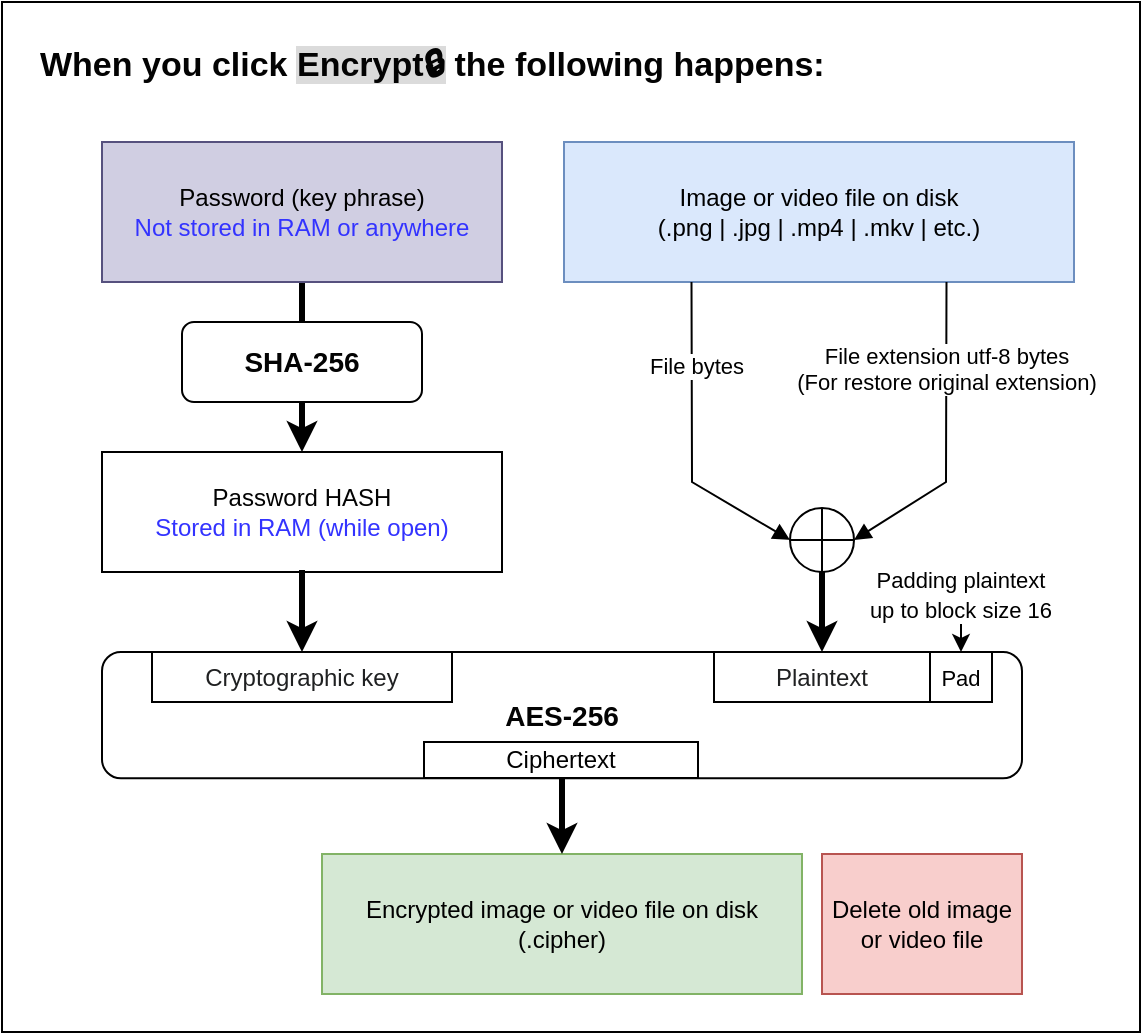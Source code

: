 <mxfile version="20.2.0" type="google"><diagram id="9OpeaMahYbfhMnu0aL5a" name="Page-1"><mxGraphModel grid="0" page="0" gridSize="10" guides="1" tooltips="1" connect="1" arrows="1" fold="1" pageScale="1" pageWidth="850" pageHeight="1100" background="none" math="0" shadow="0"><root><mxCell id="0"/><mxCell id="1" parent="0"/><mxCell id="jl2FB2qMPM-LhbWf8yc4-7" value="" style="rounded=0;whiteSpace=wrap;html=1;" vertex="1" parent="1"><mxGeometry x="190" y="30" width="569" height="515" as="geometry"/></mxCell><mxCell id="jl2FB2qMPM-LhbWf8yc4-10" value="&lt;font color=&quot;#000000&quot;&gt;Image or video file on disk&lt;br&gt;(.png | .jpg | .mp4 | .mkv | etc.)&lt;br&gt;&lt;/font&gt;" style="rounded=0;whiteSpace=wrap;html=1;fillColor=#dae8fc;strokeColor=#6c8ebf;" vertex="1" parent="1"><mxGeometry x="471" y="100" width="255" height="70" as="geometry"/></mxCell><mxCell id="jl2FB2qMPM-LhbWf8yc4-17" value="" style="endArrow=classic;html=1;rounded=0;fontColor=#030303;strokeColor=#000000;exitX=0.5;exitY=1;exitDx=0;exitDy=0;strokeWidth=3;" edge="1" parent="1" target="jl2FB2qMPM-LhbWf8yc4-14"><mxGeometry width="50" height="50" relative="1" as="geometry"><mxPoint x="340" y="168" as="sourcePoint"/><mxPoint x="500" y="280" as="targetPoint"/></mxGeometry></mxCell><mxCell id="jl2FB2qMPM-LhbWf8yc4-13" value="&lt;font color=&quot;#030303&quot; style=&quot;font-size: 14px;&quot;&gt;&lt;b style=&quot;font-size: 14px;&quot;&gt;SHA-256&lt;/b&gt;&lt;/font&gt;" style="rounded=1;whiteSpace=wrap;html=1;fontColor=#8F8F8F;fontSize=14;" vertex="1" parent="1"><mxGeometry x="280" y="190" width="120" height="40" as="geometry"/></mxCell><mxCell id="jl2FB2qMPM-LhbWf8yc4-19" value="" style="group" connectable="0" vertex="1" parent="1"><mxGeometry x="220" y="255" width="240" height="60" as="geometry"/></mxCell><mxCell id="jl2FB2qMPM-LhbWf8yc4-14" value="Password HASH&lt;br&gt;&lt;span style=&quot;color: rgb(51, 51, 255);&quot;&gt;Stored in RAM (while open)&lt;/span&gt;" style="rounded=0;whiteSpace=wrap;html=1;fontColor=#030303;" vertex="1" parent="jl2FB2qMPM-LhbWf8yc4-19"><mxGeometry x="20" width="200" height="60" as="geometry"/></mxCell><mxCell id="jl2FB2qMPM-LhbWf8yc4-20" value="" style="endArrow=classic;html=1;rounded=0;fontColor=#030303;strokeColor=#000000;strokeWidth=3;exitX=0;exitY=0.5;exitDx=0;exitDy=0;entryX=0.5;entryY=0;entryDx=0;entryDy=0;startArrow=none;exitPerimeter=0;" edge="1" parent="1" source="25SzWzGhJZr7yEqp-sBK-1" target="jl2FB2qMPM-LhbWf8yc4-24"><mxGeometry width="50" height="50" relative="1" as="geometry"><mxPoint x="450" y="330" as="sourcePoint"/><mxPoint x="500" y="280" as="targetPoint"/></mxGeometry></mxCell><mxCell id="jl2FB2qMPM-LhbWf8yc4-21" value="" style="endArrow=classic;html=1;rounded=0;fontColor=#030303;strokeColor=#000000;strokeWidth=3;exitX=0.5;exitY=1;exitDx=0;exitDy=0;entryX=0.5;entryY=0;entryDx=0;entryDy=0;" edge="1" parent="1" target="jl2FB2qMPM-LhbWf8yc4-22"><mxGeometry width="50" height="50" relative="1" as="geometry"><mxPoint x="340" y="314" as="sourcePoint"/><mxPoint x="350" y="340" as="targetPoint"/></mxGeometry></mxCell><mxCell id="jl2FB2qMPM-LhbWf8yc4-23" value="" style="group;fontStyle=1;fontSize=25;" connectable="0" vertex="1" parent="1"><mxGeometry x="240" y="355" width="460" height="101" as="geometry"/></mxCell><mxCell id="jl2FB2qMPM-LhbWf8yc4-16" value="&lt;b&gt;&lt;font style=&quot;font-size: 14px;&quot;&gt;AES-256&lt;/font&gt;&lt;/b&gt;" style="rounded=1;whiteSpace=wrap;html=1;fontColor=#030303;" vertex="1" parent="jl2FB2qMPM-LhbWf8yc4-23"><mxGeometry width="460" height="63.125" as="geometry"/></mxCell><mxCell id="jl2FB2qMPM-LhbWf8yc4-22" value="&lt;font face=&quot;sans-serif&quot; color=&quot;#202122&quot;&gt;Cryptographic key&lt;/font&gt;" style="rounded=0;whiteSpace=wrap;html=1;fontColor=#030303;" vertex="1" parent="jl2FB2qMPM-LhbWf8yc4-23"><mxGeometry x="25" width="150" height="25" as="geometry"/></mxCell><mxCell id="jl2FB2qMPM-LhbWf8yc4-24" value="&lt;span style=&quot;color: rgb(32, 33, 34); font-family: sans-serif;&quot;&gt;&lt;font style=&quot;font-size: 12px;&quot;&gt;Plaintext&lt;/font&gt;&lt;/span&gt;" style="rounded=0;whiteSpace=wrap;html=1;fontSize=12;fontColor=#030303;" vertex="1" parent="jl2FB2qMPM-LhbWf8yc4-23"><mxGeometry x="306" width="108" height="25" as="geometry"/></mxCell><mxCell id="jl2FB2qMPM-LhbWf8yc4-25" value="Encrypted image or video file on disk&lt;br&gt;(.cipher)" style="rounded=0;whiteSpace=wrap;html=1;fontSize=12;fillColor=#d5e8d4;strokeColor=#82b366;" vertex="1" parent="1"><mxGeometry x="350" y="456" width="240" height="70" as="geometry"/></mxCell><mxCell id="jl2FB2qMPM-LhbWf8yc4-26" value="" style="endArrow=classic;html=1;rounded=0;fontSize=12;fontColor=#030303;strokeColor=#000000;strokeWidth=3;exitX=0.5;exitY=1;exitDx=0;exitDy=0;entryX=0.5;entryY=0;entryDx=0;entryDy=0;" edge="1" parent="1" source="jl2FB2qMPM-LhbWf8yc4-16" target="jl2FB2qMPM-LhbWf8yc4-25"><mxGeometry width="50" height="50" relative="1" as="geometry"><mxPoint x="450" y="330" as="sourcePoint"/><mxPoint x="500" y="280" as="targetPoint"/></mxGeometry></mxCell><mxCell id="jl2FB2qMPM-LhbWf8yc4-27" value="Delete old image or video file" style="rounded=0;whiteSpace=wrap;html=1;fontSize=12;fillColor=#f8cecc;strokeColor=#b85450;" vertex="1" parent="1"><mxGeometry x="600" y="456" width="100" height="70" as="geometry"/></mxCell><mxCell id="jl2FB2qMPM-LhbWf8yc4-1" value="Password (key phrase)&lt;br&gt;&lt;span style=&quot;color: rgb(51, 51, 255);&quot;&gt;Not stored in RAM or anywhere&lt;/span&gt;" style="rounded=0;whiteSpace=wrap;html=1;fillColor=#d0cee2;strokeColor=#56517e;" vertex="1" parent="1"><mxGeometry x="240" y="100" width="200" height="70" as="geometry"/></mxCell><mxCell id="jl2FB2qMPM-LhbWf8yc4-30" value="When you click &lt;span style=&quot;background-color: rgb(219, 219, 219);&quot;&gt;Encrypt🔒&lt;/span&gt; the following happens:" style="text;html=1;strokeColor=none;fillColor=none;align=left;verticalAlign=middle;whiteSpace=wrap;rounded=0;fontSize=17;fontColor=#030303;fontStyle=1" vertex="1" parent="1"><mxGeometry x="207" y="47" width="450" height="30" as="geometry"/></mxCell><mxCell id="25SzWzGhJZr7yEqp-sBK-2" value="File bytes" style="html=1;verticalAlign=bottom;endArrow=block;rounded=0;entryX=0.5;entryY=0;entryDx=0;entryDy=0;exitX=0.25;exitY=1;exitDx=0;exitDy=0;entryPerimeter=0;" edge="1" parent="1" source="jl2FB2qMPM-LhbWf8yc4-10" target="25SzWzGhJZr7yEqp-sBK-1"><mxGeometry x="-0.343" y="2" width="80" relative="1" as="geometry"><mxPoint x="505" y="236" as="sourcePoint"/><mxPoint x="585" y="236" as="targetPoint"/><Array as="points"><mxPoint x="535" y="270"/></Array><mxPoint as="offset"/></mxGeometry></mxCell><mxCell id="25SzWzGhJZr7yEqp-sBK-1" value="" style="verticalLabelPosition=bottom;verticalAlign=top;html=1;shape=mxgraph.flowchart.summing_function;rotation=-90;" vertex="1" parent="1"><mxGeometry x="584" y="283" width="32" height="32" as="geometry"/></mxCell><mxCell id="25SzWzGhJZr7yEqp-sBK-4" value="File extension utf-8 bytes&lt;br&gt;(For restore original extension)" style="html=1;verticalAlign=bottom;endArrow=block;rounded=0;exitX=0.75;exitY=1;exitDx=0;exitDy=0;entryX=0.5;entryY=1;entryDx=0;entryDy=0;entryPerimeter=0;" edge="1" parent="1" source="jl2FB2qMPM-LhbWf8yc4-10" target="25SzWzGhJZr7yEqp-sBK-1"><mxGeometry x="-0.237" width="80" relative="1" as="geometry"><mxPoint x="627" y="213" as="sourcePoint"/><mxPoint x="707" y="213" as="targetPoint"/><Array as="points"><mxPoint x="662" y="270"/></Array><mxPoint as="offset"/></mxGeometry></mxCell><mxCell id="25SzWzGhJZr7yEqp-sBK-6" value="Ciphertext" style="rounded=0;whiteSpace=wrap;html=1;" vertex="1" parent="1"><mxGeometry x="401" y="400" width="137" height="18" as="geometry"/></mxCell><mxCell id="25SzWzGhJZr7yEqp-sBK-7" value="&lt;font style=&quot;font-size: 11px;&quot;&gt;Padding plaintext up to block size 16&lt;/font&gt;" style="text;html=1;strokeColor=none;fillColor=none;align=center;verticalAlign=middle;whiteSpace=wrap;rounded=0;" vertex="1" parent="1"><mxGeometry x="621" y="311" width="97" height="30" as="geometry"/></mxCell><mxCell id="25SzWzGhJZr7yEqp-sBK-8" value="" style="endArrow=classic;html=1;rounded=0;fontSize=11;exitX=0.5;exitY=1;exitDx=0;exitDy=0;entryX=0.5;entryY=0;entryDx=0;entryDy=0;" edge="1" parent="1" source="25SzWzGhJZr7yEqp-sBK-7" target="25SzWzGhJZr7yEqp-sBK-9"><mxGeometry width="50" height="50" relative="1" as="geometry"><mxPoint x="487" y="326" as="sourcePoint"/><mxPoint x="808" y="368" as="targetPoint"/></mxGeometry></mxCell><mxCell id="25SzWzGhJZr7yEqp-sBK-9" value="Pad" style="rounded=0;whiteSpace=wrap;html=1;fontSize=11;" vertex="1" parent="1"><mxGeometry x="654" y="355" width="31" height="25" as="geometry"/></mxCell></root></mxGraphModel></diagram></mxfile>